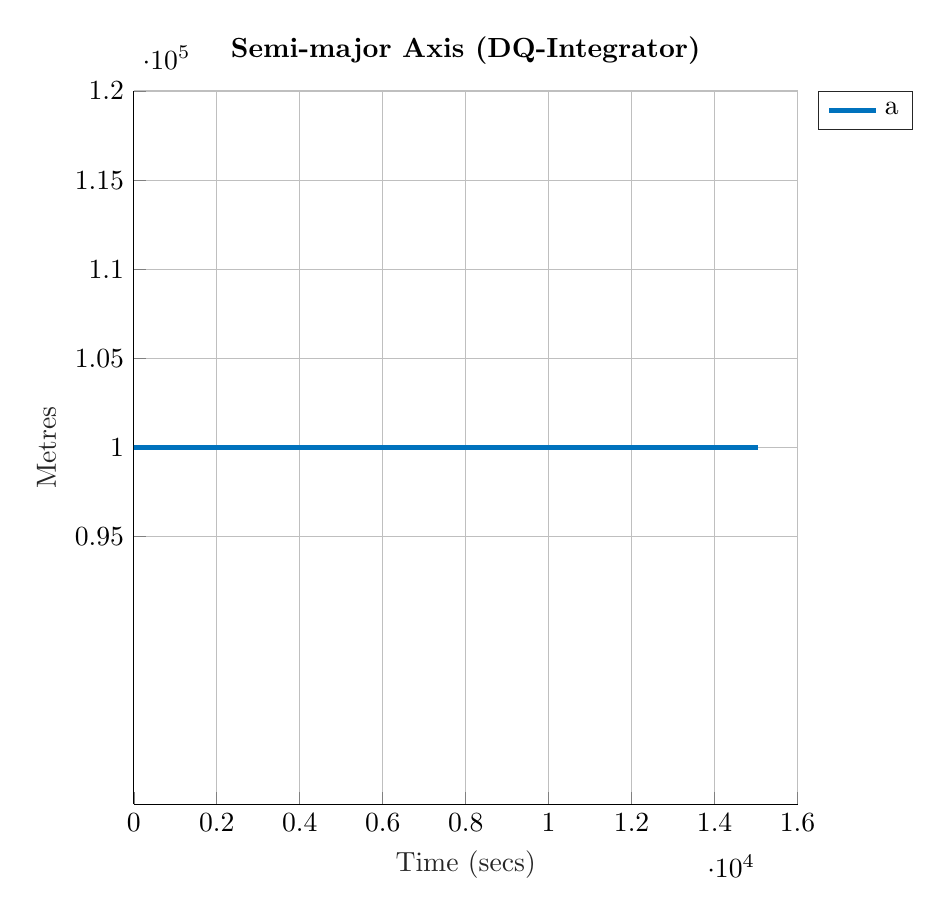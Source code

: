 % This file was created by matlab2tikz.
%
%The latest updates can be retrieved from
%  http://www.mathworks.com/matlabcentral/fileexchange/22022-matlab2tikz-matlab2tikz
%where you can also make suggestions and rate matlab2tikz.
%
\definecolor{mycolor1}{rgb}{0.0,0.447,0.741}%
%
\begin{tikzpicture}

\begin{axis}[%
width=3.319in,
height=3.566in,
at={(1.108in,0.481in)},
scale only axis,
xmin=0,
xmax=16000,
xlabel style={font=\color{white!15!black}},
xlabel={Time (secs)},
ymin=99999.999,
ymax=100000.003,
ylabel style={font=\color{white!15!black}},
ylabel={Metres},
axis background/.style={fill=white},
title style={font=\bfseries},
title={Semi-major Axis (DQ-Integrator)},
axis x line*=bottom,
axis y line*=left,
xmajorgrids,
ymajorgrids,
legend style={at={(1.03,1)}, anchor=north west, legend cell align=left, align=left, draw=white!15!black}
]
\addplot [color=mycolor1, line width=2.0pt]
  table[row sep=crcr]{%
0	100000.0\\
4.86e-07	100000.0\\
9.72e-07	100000.0\\
1.458e-06	100000.0\\
1.944e-06	100000.0\\
4.374e-06	100000.0\\
6.804e-06	100000.0\\
9.234e-06	100000.0\\
1.166e-05	100000.0\\
2.381e-05	100000.0\\
3.596e-05	100000.0\\
4.811e-05	100000.0\\
6.026e-05	100000.0\\
0.0	100000.0\\
0.0	100000.0\\
0.0	100000.0\\
0.0	100000.0\\
0.001	100000.0\\
0.001	100000.0\\
0.001	100000.0\\
0.002	100000.0\\
0.003	100000.0\\
0.005	100000.0\\
0.006	100000.0\\
0.008	100000.0\\
0.015	100000.0\\
0.023	100000.0\\
0.03	100000.0\\
0.038	100000.0\\
0.076	100000.0\\
0.114	100000.0\\
0.152	100000.0\\
0.19	100000.0\\
0.38	100000.0\\
0.57	100000.0\\
0.759	100000.0\\
0.949	100000.0\\
1.898	100000.0\\
2.848	100000.0\\
3.797	100000.0\\
4.746	100000.0\\
9.492	100000.0\\
14.238	100000.0\\
18.984	100000.0\\
23.73	100000.0\\
31.632	100000.0\\
39.534	100000.0\\
47.436	100000.0\\
55.338	100000.0\\
64.699	100000.0\\
74.06	100000.0\\
83.42	100000.0\\
92.781	100000.0\\
103.162	100000.0\\
113.543	100000.0\\
123.924	100000.0\\
134.305	100000.0\\
145.484	100000.0\\
156.664	100000.0\\
167.844	100000.0\\
179.023	100000.0\\
190.867	100000.0\\
202.71	100000.0\\
214.553	100000.0\\
226.397	100000.0\\
238.813	100000.0\\
251.229	100000.0\\
263.645	100000.0\\
276.061	100000.0\\
288.984	100000.0\\
301.907	100000.0\\
314.83	100000.0\\
327.753	100000.0\\
341.133	100000.0\\
354.513	99999.999\\
367.893	99999.999\\
381.273	99999.999\\
395.07	99999.999\\
408.868	99999.999\\
422.666	99999.999\\
436.464	99999.999\\
450.648	99999.999\\
464.833	99999.999\\
479.017	99999.999\\
493.201	99999.999\\
507.747	99999.999\\
522.292	99999.999\\
536.837	99999.999\\
551.383	99999.999\\
566.268	99999.999\\
581.153	99999.999\\
596.039	99999.999\\
610.924	99999.999\\
626.131	99999.999\\
641.339	99999.999\\
656.546	99999.999\\
671.753	99999.999\\
687.268	99999.999\\
702.783	99999.999\\
718.297	99999.999\\
733.812	99999.999\\
749.621	99999.999\\
765.43	99999.999\\
781.24	99999.999\\
797.049	99999.999\\
813.142	99999.999\\
829.235	99999.999\\
845.329	99999.999\\
861.422	99999.999\\
877.79	99999.999\\
894.158	99999.999\\
910.527	99999.999\\
926.895	99999.999\\
943.53	99999.999\\
960.166	99999.999\\
976.802	99999.999\\
993.437	99999.999\\
1010.334	99999.999\\
1027.231	99999.999\\
1044.128	99999.999\\
1061.025	99999.999\\
1078.177	99999.999\\
1095.33	99999.999\\
1112.483	99999.999\\
1129.636	99999.999\\
1147.041	99999.999\\
1164.446	99999.999\\
1181.851	99999.999\\
1199.255	99999.999\\
1216.909	99999.999\\
1234.563	99999.999\\
1252.217	99999.999\\
1269.871	99999.999\\
1287.771	99999.999\\
1305.672	99999.999\\
1323.573	99999.999\\
1341.473	99999.999\\
1359.62	99999.999\\
1377.766	99999.999\\
1395.912	99999.999\\
1414.059	99999.999\\
1432.45	99999.999\\
1450.842	99999.999\\
1469.234	99999.999\\
1487.626	99999.999\\
1506.263	99999.999\\
1524.901	99999.999\\
1543.539	99999.999\\
1562.177	99999.999\\
1581.062	99999.999\\
1599.948	99999.999\\
1618.833	99999.999\\
1637.719	99999.999\\
1656.855	99999.999\\
1675.99	99999.999\\
1695.126	99999.999\\
1714.262	99999.999\\
1733.652	99999.999\\
1753.041	99999.999\\
1772.431	99999.999\\
1791.821	99999.999\\
1811.469	99999.999\\
1831.117	99999.999\\
1850.766	99999.999\\
1870.414	99999.999\\
1890.327	99999.999\\
1910.24	99999.999\\
1930.153	99999.999\\
1950.066	99999.999\\
1969.793	99999.999\\
1989.52	99999.999\\
2009.247	99999.999\\
2028.974	99999.999\\
2048.453	99999.999\\
2067.932	99999.999\\
2087.411	99999.999\\
2106.89	99999.999\\
2126.125	99999.999\\
2145.36	99999.999\\
2164.596	99999.999\\
2183.831	99999.999\\
2202.826	99999.999\\
2221.821	99999.999\\
2240.815	99999.999\\
2259.81	99999.999\\
2278.567	99999.999\\
2297.323	99999.999\\
2316.08	99999.999\\
2334.836	99999.999\\
2353.355	99999.999\\
2371.875	99999.999\\
2390.394	99999.999\\
2408.914	99999.999\\
2427.196	99999.999\\
2445.479	99999.999\\
2463.762	99999.999\\
2482.045	99999.999\\
2500.09	99999.999\\
2518.136	99999.999\\
2536.182	99999.999\\
2554.227	99999.999\\
2572.034	99999.999\\
2589.841	99999.999\\
2607.648	99999.999\\
2625.455	99999.999\\
2643.022	99999.999\\
2660.588	99999.999\\
2678.154	99999.999\\
2695.72	99999.999\\
2713.043	99999.999\\
2730.365	99999.999\\
2747.687	99999.999\\
2765.009	99999.999\\
2782.083	99999.999\\
2799.157	99999.999\\
2816.232	99999.999\\
2833.306	99999.999\\
2850.126	99999.999\\
2866.947	99999.999\\
2883.768	99999.999\\
2900.588	99999.999\\
2917.149	99999.999\\
2933.71	99999.999\\
2950.271	99999.999\\
2966.832	99999.999\\
2983.125	100000.0\\
2999.419	100000.0\\
3015.712	100000.0\\
3032.006	100000.0\\
3048.023	100000.0\\
3064.039	100000.0\\
3080.056	100000.0\\
3096.073	100000.0\\
3111.803	100000.0\\
3127.532	100000.0\\
3143.262	100000.0\\
3158.991	100000.0\\
3174.42	100000.0\\
3189.85	100000.0\\
3205.279	100000.0\\
3220.708	100000.0\\
3235.822	100000.0\\
3250.936	100000.0\\
3266.05	100000.0\\
3281.164	100000.0\\
3295.944	100000.0\\
3310.725	100000.0\\
3325.505	100000.0\\
3340.285	100000.0\\
3354.71	100000.0\\
3369.135	100000.0\\
3383.56	100000.0\\
3397.985	100000.0\\
3412.028	100000.0\\
3426.071	100000.0\\
3440.114	100000.0\\
3454.158	100000.0\\
3467.786	100000.0\\
3481.414	100000.0\\
3495.042	100000.0\\
3508.67	100000.0\\
3521.842	100000.0\\
3535.013	100000.0\\
3548.185	100000.0\\
3561.356	100000.0\\
3574.017	100000.0\\
3586.677	100000.0\\
3599.337	100000.0\\
3611.998	100000.0\\
3624.072	100000.0\\
3636.146	100000.0\\
3648.221	100000.0\\
3660.295	100000.001\\
3671.675	100000.001\\
3683.054	100000.001\\
3694.434	100000.001\\
3705.814	100000.001\\
3716.322	100000.001\\
3726.83	100000.001\\
3737.338	100000.001\\
3747.846	100000.001\\
3757.132	100000.001\\
3766.418	100000.001\\
3775.703	100000.001\\
3784.989	100000.001\\
3793.037	100000.001\\
3801.084	100000.001\\
3809.131	100000.001\\
3817.179	100000.001\\
3826.634	100000.001\\
3836.089	100000.001\\
3845.544	100000.001\\
3854.999	100000.001\\
3865.451	100000.001\\
3875.903	100000.001\\
3886.355	100000.001\\
3896.807	100000.001\\
3908.044	100000.001\\
3919.282	100000.001\\
3930.519	100000.001\\
3941.757	100000.001\\
3953.649	100000.001\\
3965.542	100000.001\\
3977.435	100000.001\\
3989.327	100000.001\\
4001.787	100000.001\\
4014.246	100000.001\\
4026.705	100000.001\\
4039.164	100000.001\\
4052.126	100000.001\\
4065.087	100000.001\\
4078.049	100000.001\\
4091.011	100000.001\\
4104.426	100000.001\\
4117.841	100000.001\\
4131.256	100000.001\\
4144.671	100000.001\\
4158.501	100000.001\\
4172.331	100000.001\\
4186.161	100000.001\\
4199.991	100000.001\\
4214.205	100000.001\\
4228.42	100000.001\\
4242.634	100000.001\\
4256.849	100000.001\\
4271.422	100000.001\\
4285.996	100000.001\\
4300.569	100000.001\\
4315.143	100000.001\\
4330.055	100000.001\\
4344.967	100000.001\\
4359.879	100000.001\\
4374.79	100000.002\\
4390.023	100000.002\\
4405.256	100000.002\\
4420.489	100000.002\\
4435.721	100000.002\\
4451.26	100000.002\\
4466.799	100000.002\\
4482.338	100000.002\\
4497.877	100000.002\\
4513.71	100000.002\\
4529.542	100000.002\\
4545.375	100000.002\\
4561.207	100000.002\\
4577.323	100000.002\\
4593.439	100000.002\\
4609.555	100000.002\\
4625.67	100000.002\\
4642.06	100000.002\\
4658.451	100000.002\\
4674.841	100000.002\\
4691.231	100000.002\\
4707.888	100000.002\\
4724.545	100000.002\\
4741.202	100000.002\\
4757.859	100000.002\\
4774.776	100000.002\\
4791.694	100000.002\\
4808.612	100000.002\\
4825.529	100000.002\\
4842.703	100000.002\\
4859.876	100000.002\\
4877.049	100000.002\\
4894.223	100000.002\\
4911.648	100000.002\\
4929.073	100000.002\\
4946.498	100000.002\\
4963.923	100000.002\\
4981.597	100000.002\\
4999.271	100000.002\\
5016.944	100000.002\\
5034.618	100000.002\\
5052.539	100000.002\\
5070.459	100000.002\\
5088.38	100000.002\\
5106.3	100000.002\\
5124.467	100000.002\\
5142.633	100000.002\\
5160.799	100000.002\\
5178.965	100000.002\\
5197.377	100000.002\\
5215.788	100000.002\\
5234.2	100000.002\\
5252.611	100000.002\\
5271.269	100000.002\\
5289.927	100000.002\\
5308.585	100000.002\\
5327.243	100000.002\\
5346.148	100000.002\\
5365.054	100000.002\\
5383.959	100000.002\\
5402.865	100000.002\\
5422.021	100000.002\\
5441.177	100000.002\\
5460.333	100000.002\\
5479.489	100000.002\\
5498.9	100000.002\\
5518.31	100000.002\\
5537.721	100000.002\\
5557.131	100000.002\\
5576.8	100000.002\\
5596.47	100000.002\\
5616.139	100000.002\\
5635.809	100000.002\\
5655.744	100000.002\\
5675.679	100000.002\\
5695.613	100000.002\\
5715.548	100000.002\\
5735.255	100000.002\\
5754.961	100000.002\\
5774.668	100000.002\\
5794.374	100000.002\\
5813.833	100000.002\\
5833.292	100000.002\\
5852.751	100000.002\\
5872.21	100000.002\\
5891.426	100000.002\\
5910.641	100000.002\\
5929.857	100000.002\\
5949.072	100000.002\\
5968.048	100000.002\\
5987.023	100000.002\\
6005.998	100000.002\\
6024.973	100000.002\\
6043.71	100000.002\\
6062.447	100000.002\\
6081.184	100000.002\\
6099.922	100000.002\\
6118.422	100000.002\\
6136.922	100000.002\\
6155.422	100000.002\\
6173.922	100000.002\\
6192.185	100000.002\\
6210.449	100000.002\\
6228.712	100000.002\\
6246.976	100000.002\\
6265.002	100000.002\\
6283.028	100000.002\\
6301.054	100000.002\\
6319.08	100000.002\\
6336.868	100000.002\\
6354.655	100000.002\\
6372.443	100000.002\\
6390.23	100000.002\\
6407.777	100000.002\\
6425.323	100000.002\\
6442.869	100000.002\\
6460.416	100000.002\\
6477.718	100000.001\\
6495.02	100000.001\\
6512.322	100000.001\\
6529.624	100000.001\\
6546.678	100000.001\\
6563.732	100000.001\\
6580.785	100000.001\\
6597.839	100000.001\\
6614.639	100000.001\\
6631.438	100000.001\\
6648.238	100000.001\\
6665.038	100000.001\\
6681.577	100000.001\\
6698.116	100000.001\\
6714.656	100000.001\\
6731.195	100000.001\\
6747.466	100000.001\\
6763.737	100000.001\\
6780.009	100000.001\\
6796.28	100000.001\\
6812.274	100000.001\\
6828.268	100000.001\\
6844.261	100000.001\\
6860.255	100000.001\\
6875.961	100000.001\\
6891.666	100000.001\\
6907.372	100000.001\\
6923.077	100000.001\\
6938.481	100000.001\\
6953.885	100000.001\\
6969.289	100000.001\\
6984.694	100000.001\\
6999.781	100000.001\\
7014.868	100000.001\\
7029.956	100000.001\\
7045.043	100000.001\\
7059.795	100000.001\\
7074.547	100000.001\\
7089.3	100000.001\\
7104.052	100000.001\\
7118.447	100000.001\\
7132.842	100000.001\\
7147.236	100000.001\\
7161.631	100000.001\\
7175.642	100000.001\\
7189.652	100000.001\\
7203.663	100000.0\\
7217.673	100000.0\\
7231.266	100000.0\\
7244.859	100000.0\\
7258.451	100000.0\\
7272.044	100000.0\\
7285.176	100000.0\\
7298.308	100000.0\\
7311.44	100000.0\\
7324.572	100000.0\\
7337.187	100000.0\\
7349.803	100000.0\\
7362.419	100000.0\\
7375.034	100000.0\\
7387.057	100000.0\\
7399.079	100000.0\\
7411.101	100000.0\\
7423.124	100000.0\\
7434.44	100000.0\\
7445.756	100000.0\\
7457.073	100000.0\\
7468.389	100000.0\\
7478.814	100000.0\\
7489.239	100000.0\\
7499.665	100000.0\\
7510.09	100000.0\\
7519.247	100000.0\\
7528.405	100000.0\\
7537.562	100000.0\\
7546.72	100000.0\\
7554.93	100000.0\\
7563.139	100000.0\\
7571.349	100000.0\\
7579.559	100000.0\\
7589.122	100000.0\\
7598.684	100000.0\\
7608.247	100000.0\\
7617.809	100000.0\\
7628.343	100000.0\\
7638.877	100000.0\\
7649.411	100000.0\\
7659.945	100000.0\\
7671.249	100000.0\\
7682.553	100000.0\\
7693.858	100000.0\\
7705.162	100000.0\\
7717.112	100000.0\\
7729.062	100000.0\\
7741.011	100000.0\\
7752.961	100000.0\\
7765.471	100000.0\\
7777.98	100000.0\\
7790.489	100000.0\\
7802.999	100000.0\\
7816.005	100000.0\\
7829.012	100000.0\\
7842.018	100000.0\\
7855.025	100000.0\\
7868.481	99999.999\\
7881.936	99999.999\\
7895.392	99999.999\\
7908.848	99999.999\\
7922.716	99999.999\\
7936.584	99999.999\\
7950.452	99999.999\\
7964.319	99999.999\\
7978.569	99999.999\\
7992.818	99999.999\\
8007.068	99999.999\\
8021.317	99999.999\\
8035.924	99999.999\\
8050.53	99999.999\\
8065.137	99999.999\\
8079.743	99999.999\\
8094.686	99999.999\\
8109.629	99999.999\\
8124.573	99999.999\\
8139.516	99999.999\\
8154.778	99999.999\\
8170.04	99999.999\\
8185.303	99999.999\\
8200.565	99999.999\\
8216.132	99999.999\\
8231.7	99999.999\\
8247.267	99999.999\\
8262.834	99999.999\\
8278.694	99999.999\\
8294.554	99999.999\\
8310.414	99999.999\\
8326.274	99999.999\\
8342.416	99999.999\\
8358.558	99999.999\\
8374.7	99999.999\\
8390.842	99999.999\\
8407.258	99999.999\\
8423.674	99999.999\\
8440.089	99999.999\\
8456.505	99999.999\\
8473.187	99999.999\\
8489.869	99999.999\\
8506.551	99999.999\\
8523.233	99999.999\\
8540.175	99999.999\\
8557.117	99999.999\\
8574.059	99999.999\\
8591.001	99999.999\\
8608.199	99999.999\\
8625.396	99999.999\\
8642.593	99999.999\\
8659.791	99999.999\\
8677.24	99999.999\\
8694.688	99999.999\\
8712.137	99999.999\\
8729.586	99999.999\\
8747.283	99999.999\\
8764.981	99999.999\\
8782.678	99999.999\\
8800.375	99999.999\\
8818.319	99999.999\\
8836.263	99999.999\\
8854.207	99999.999\\
8872.151	99999.999\\
8890.34	99999.999\\
8908.53	99999.999\\
8926.719	99999.999\\
8944.909	99999.999\\
8963.343	99999.999\\
8981.778	99999.999\\
9000.213	99999.999\\
9018.648	99999.999\\
9037.329	99999.999\\
9056.011	99999.999\\
9074.692	99999.999\\
9093.373	99999.999\\
9112.302	99999.999\\
9131.231	99999.999\\
9150.161	99999.999\\
9169.09	99999.999\\
9188.27	99999.999\\
9207.45	99999.999\\
9226.63	99999.999\\
9245.81	99999.999\\
9265.245	99999.999\\
9284.68	99999.999\\
9304.114	99999.999\\
9323.549	99999.999\\
9343.244	99999.999\\
9362.938	99999.999\\
9382.632	99999.999\\
9402.327	99999.999\\
9422.26	99999.999\\
9442.194	99999.999\\
9462.128	99999.999\\
9482.061	99999.999\\
9501.744	99999.999\\
9521.427	99999.999\\
9541.11	99999.999\\
9560.793	99999.999\\
9580.229	99999.999\\
9599.664	99999.999\\
9619.1	99999.999\\
9638.536	99999.999\\
9657.729	99999.999\\
9676.921	99999.999\\
9696.114	99999.999\\
9715.307	99999.999\\
9734.259	99999.999\\
9753.212	99999.999\\
9772.164	99999.999\\
9791.117	99999.999\\
9809.832	99999.999\\
9828.546	99999.999\\
9847.261	99999.999\\
9865.975	99999.999\\
9884.453	99999.999\\
9902.931	99999.999\\
9921.408	99999.999\\
9939.886	99999.999\\
9958.127	99999.999\\
9976.368	99999.999\\
9994.609	99999.999\\
10012.85	99999.999\\
10030.853	99999.999\\
10048.857	99999.999\\
10066.861	99999.999\\
10084.864	99999.999\\
10102.629	99999.999\\
10120.394	99999.999\\
10138.158	99999.999\\
10155.923	99999.999\\
10173.447	99999.999\\
10190.97	99999.999\\
10208.494	99999.999\\
10226.017	99999.999\\
10243.296	99999.999\\
10260.575	99999.999\\
10277.853	99999.999\\
10295.132	99999.999\\
10312.162	99999.999\\
10329.192	99999.999\\
10346.221	99999.999\\
10363.251	99999.999\\
10380.026	99999.999\\
10396.802	99999.999\\
10413.577	99999.999\\
10430.352	99999.999\\
10446.867	99999.999\\
10463.381	99999.999\\
10479.895	99999.999\\
10496.41	100000.0\\
10512.655	100000.0\\
10528.9	100000.0\\
10545.146	100000.0\\
10561.391	100000.0\\
10577.358	100000.0\\
10593.325	100000.0\\
10609.292	100000.0\\
10625.259	100000.0\\
10640.936	100000.0\\
10656.614	100000.0\\
10672.291	100000.0\\
10687.969	100000.0\\
10703.344	100000.0\\
10718.718	100000.0\\
10734.093	100000.0\\
10749.468	100000.0\\
10764.525	100000.0\\
10779.581	100000.0\\
10794.637	100000.0\\
10809.694	100000.0\\
10824.413	100000.0\\
10839.133	100000.0\\
10853.852	100000.0\\
10868.571	100000.0\\
10882.931	100000.0\\
10897.291	100000.0\\
10911.65	100000.0\\
10926.01	100000.0\\
10939.983	100000.0\\
10953.955	100000.0\\
10967.927	100000.0\\
10981.9	100000.0\\
10995.451	100000.0\\
11009.002	100000.0\\
11022.553	100000.0\\
11036.104	100000.0\\
11049.189	100000.0\\
11062.275	100000.0\\
11075.361	100000.0\\
11088.447	100000.0\\
11101.01	100000.0\\
11113.573	100000.0\\
11126.136	100000.0\\
11138.699	100000.0\\
11150.66	100000.0\\
11162.621	100000.0\\
11174.582	100000.001\\
11186.543	100000.001\\
11197.784	100000.001\\
11209.026	100000.001\\
11220.267	100000.001\\
11231.509	100000.001\\
11241.835	100000.001\\
11252.161	100000.001\\
11262.487	100000.001\\
11272.813	100000.001\\
11281.813	100000.001\\
11290.814	100000.001\\
11299.814	100000.001\\
11308.814	100000.001\\
11317.193	100000.001\\
11325.573	100000.001\\
11333.953	100000.001\\
11342.332	100000.001\\
11352.009	100000.001\\
11361.686	100000.001\\
11371.363	100000.001\\
11381.041	100000.001\\
11391.662	100000.001\\
11402.284	100000.001\\
11412.906	100000.001\\
11423.528	100000.001\\
11434.905	100000.001\\
11446.282	100000.001\\
11457.658	100000.001\\
11469.035	100000.001\\
11481.047	100000.001\\
11493.058	100000.001\\
11505.07	100000.001\\
11517.082	100000.001\\
11529.646	100000.001\\
11542.21	100000.001\\
11554.773	100000.001\\
11567.337	100000.001\\
11580.393	100000.001\\
11593.448	100000.001\\
11606.503	100000.001\\
11619.559	100000.001\\
11633.059	100000.001\\
11646.56	100000.001\\
11660.06	100000.001\\
11673.561	100000.001\\
11687.47	100000.001\\
11701.379	100000.001\\
11715.288	100000.001\\
11729.196	100000.001\\
11743.484	100000.001\\
11757.772	100000.001\\
11772.06	100000.001\\
11786.348	100000.001\\
11800.99	100000.001\\
11815.633	100000.001\\
11830.275	100000.001\\
11844.918	100000.001\\
11859.895	100000.001\\
11874.872	100000.001\\
11889.849	100000.002\\
11904.826	100000.002\\
11920.121	100000.002\\
11935.416	100000.002\\
11950.711	100000.002\\
11966.006	100000.002\\
11981.604	100000.002\\
11997.202	100000.002\\
12012.801	100000.002\\
12028.399	100000.002\\
12044.289	100000.002\\
12060.179	100000.002\\
12076.068	100000.002\\
12091.958	100000.002\\
12108.129	100000.002\\
12124.3	100000.002\\
12140.471	100000.002\\
12156.642	100000.002\\
12173.086	100000.002\\
12189.53	100000.002\\
12205.974	100000.002\\
12222.418	100000.002\\
12239.127	100000.002\\
12255.836	100000.002\\
12272.546	100000.002\\
12289.255	100000.002\\
12306.224	100000.002\\
12323.193	100000.002\\
12340.162	100000.002\\
12357.131	100000.002\\
12374.355	100000.002\\
12391.579	100000.002\\
12408.802	100000.002\\
12426.026	100000.002\\
12443.501	100000.002\\
12460.976	100000.002\\
12478.451	100000.002\\
12495.926	100000.002\\
12513.649	100000.002\\
12531.372	100000.002\\
12549.095	100000.002\\
12566.818	100000.002\\
12584.787	100000.002\\
12602.757	100000.002\\
12620.727	100000.002\\
12638.696	100000.002\\
12656.911	100000.002\\
12675.126	100000.002\\
12693.341	100000.002\\
12711.556	100000.002\\
12730.017	100000.002\\
12748.477	100000.002\\
12766.938	100000.002\\
12785.399	100000.002\\
12804.106	100000.002\\
12822.813	100000.002\\
12841.52	100000.002\\
12860.226	100000.002\\
12879.182	100000.002\\
12898.137	100000.002\\
12917.092	100000.002\\
12936.048	100000.002\\
12955.254	100000.002\\
12974.46	100000.002\\
12993.667	100000.002\\
13012.873	100000.002\\
13032.335	100000.002\\
13051.797	100000.002\\
13071.258	100000.002\\
13090.72	100000.002\\
13110.441	100000.002\\
13130.163	100000.002\\
13149.885	100000.002\\
13169.607	100000.002\\
13189.514	100000.002\\
13209.422	100000.002\\
13229.329	100000.002\\
13249.237	100000.002\\
13268.894	100000.002\\
13288.551	100000.002\\
13308.208	100000.002\\
13327.865	100000.002\\
13347.276	100000.002\\
13366.686	100000.002\\
13386.097	100000.002\\
13405.507	100000.002\\
13424.675	100000.002\\
13443.843	100000.002\\
13463.011	100000.002\\
13482.178	100000.002\\
13501.106	100000.002\\
13520.034	100000.002\\
13538.962	100000.002\\
13557.89	100000.002\\
13576.58	100000.002\\
13595.27	100000.002\\
13613.96	100000.002\\
13632.65	100000.002\\
13651.103	100000.002\\
13669.557	100000.002\\
13688.01	100000.002\\
13706.463	100000.002\\
13724.68	100000.002\\
13742.896	100000.002\\
13761.113	100000.002\\
13779.329	100000.002\\
13797.308	100000.002\\
13815.287	100000.002\\
13833.266	100000.002\\
13851.245	100000.002\\
13868.985	100000.002\\
13886.725	100000.002\\
13904.465	100000.002\\
13922.205	100000.002\\
13939.703	100000.002\\
13957.202	100000.002\\
13974.7	100000.002\\
13992.199	100000.002\\
14009.452	100000.001\\
14026.705	100000.001\\
14043.958	100000.001\\
14061.212	100000.001\\
14078.215	100000.001\\
14095.219	100000.001\\
14112.223	100000.001\\
14129.227	100000.001\\
14145.975	100000.001\\
14162.724	100000.001\\
14179.473	100000.001\\
14196.221	100000.001\\
14212.708	100000.001\\
14229.195	100000.001\\
14245.682	100000.001\\
14262.169	100000.001\\
14278.386	100000.001\\
14294.603	100000.001\\
14310.82	100000.001\\
14327.037	100000.001\\
14342.975	100000.001\\
14358.913	100000.001\\
14374.85	100000.001\\
14390.788	100000.001\\
14406.435	100000.001\\
14422.082	100000.001\\
14437.728	100000.001\\
14453.375	100000.001\\
14468.718	100000.001\\
14484.061	100000.001\\
14499.403	100000.001\\
14514.746	100000.001\\
14529.769	100000.001\\
14544.791	100000.001\\
14559.814	100000.001\\
14574.836	100000.001\\
14589.52	100000.001\\
14604.203	100000.001\\
14618.886	100000.001\\
14633.57	100000.001\\
14647.891	100000.001\\
14662.212	100000.001\\
14676.533	100000.001\\
14690.854	100000.001\\
14704.785	100000.001\\
14718.715	100000.0\\
14732.646	100000.0\\
14746.577	100000.0\\
14760.082	100000.0\\
14773.587	100000.0\\
14787.092	100000.0\\
14800.597	100000.0\\
14813.632	100000.0\\
14826.666	100000.0\\
14839.701	100000.0\\
14852.736	100000.0\\
14865.241	100000.0\\
14877.746	100000.0\\
14890.251	100000.0\\
14902.756	100000.0\\
14914.649	100000.0\\
14926.542	100000.0\\
14938.435	100000.0\\
14950.328	100000.0\\
14961.486	100000.0\\
14972.644	100000.0\\
14983.802	100000.0\\
14994.96	100000.0\\
15005.218	100000.0\\
15015.477	100000.0\\
15025.735	100000.0\\
15035.994	100000.0\\
};
\addlegendentry{a}

\end{axis}
\end{tikzpicture}%